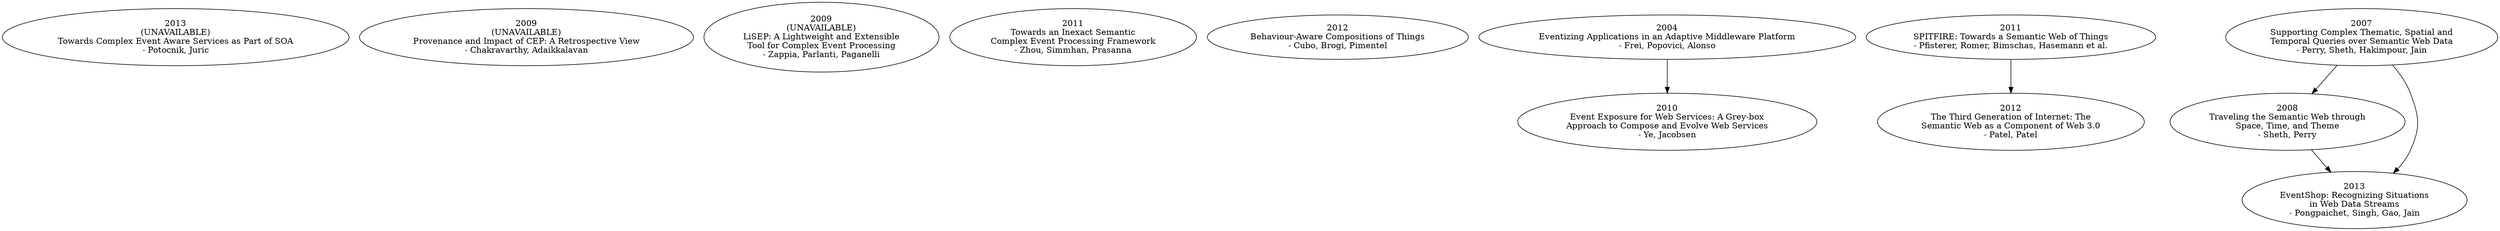 digraph G {

	"UNAVAILABLE.txt#1"
	[label="2013\n(UNAVAILABLE)\nTowards Complex Event Aware Services as Part of SOA\n- Potocnik, Juric"];

	"UNAVAILABLE.txt#2"
	[label="2009\n(UNAVAILABLE)\nProvenance and Impact of CEP: A Retrospective View\n- Chakravarthy, Adaikkalavan"];

	"UNAVAILABLE.txt#3"
	[label="2009\n(UNAVAILABLE)\nLiSEP: A Lightweight and Extensible\nTool for Complex Event Processing\n- Zappia, Parlanti, Paganelli"];

	"2011-Zhou_etal-ISCEPF.pdf"
	[label="2011\nTowards an Inexact Semantic\nComplex Event Processing Framework\n- Zhou, Simmhan, Prasanna"];

	"2012-Cubo_etal-BACT.pdf"
	[label="2012\nBehaviour-Aware Compositions of Things\n- Cubo, Brogi, Pimentel"];



	"2004-Frei_etal-EAAMP.pdf"
	[label="2004\nEventizing Applications in an Adaptive Middleware Platform\n- Frei, Popovici, Alonso"];
	"2004-Frei_etal-EAAMP.pdf" -> "2010-Ye_Jacobsen-EEWS.pdf";

	"2010-Ye_Jacobsen-EEWS.pdf"
	[label="2010\nEvent Exposure for Web Services: A Grey-box\nApproach to Compose and Evolve Web Services\n- Ye, Jacobsen"];



	"2011-Pfisterer_etal-Spitfire.pdf"
	[label="2011\nSPITFIRE: Towards a Semantic Web of Things\n- Pfisterer, Romer, Bimschas, Hasemann et al."];
	"2011-Pfisterer_etal-Spitfire.pdf" -> "2012-Patel-TTGI.pdf";

	"2012-Patel-TTGI.pdf"
	[label="2012\nThe Third Generation of Internet: The\nSemantic Web as a Component of Web 3.0\n- Patel, Patel"];




	
	"2007-Perry_etal-SCTATQ.pdf"
	[label="2007\nSupporting Complex Thematic, Spatial and\nTemporal Queries over Semantic Web Data\n- Perry, Sheth, Hakimpour, Jain"];
	"2007-Perry_etal-SCTATQ.pdf" -> "2008-Sheth_Perry-TSWSTT.pdf";
	"2007-Perry_etal-SCTATQ.pdf" -> "2013-Pongpaichet_etal-EventShop.pdf";
	
	"2008-Sheth_Perry-TSWSTT.pdf"
	[label="2008\nTraveling the Semantic Web through\nSpace, Time, and Theme\n- Sheth, Perry"];
	"2008-Sheth_Perry-TSWSTT.pdf" -> "2013-Pongpaichet_etal-EventShop.pdf";

	"2013-Pongpaichet_etal-EventShop.pdf"
	[label="2013\nEventShop: Recognizing Situations\nin Web Data Streams\n- Pongpaichet, Singh, Gao, Jain"];


}



